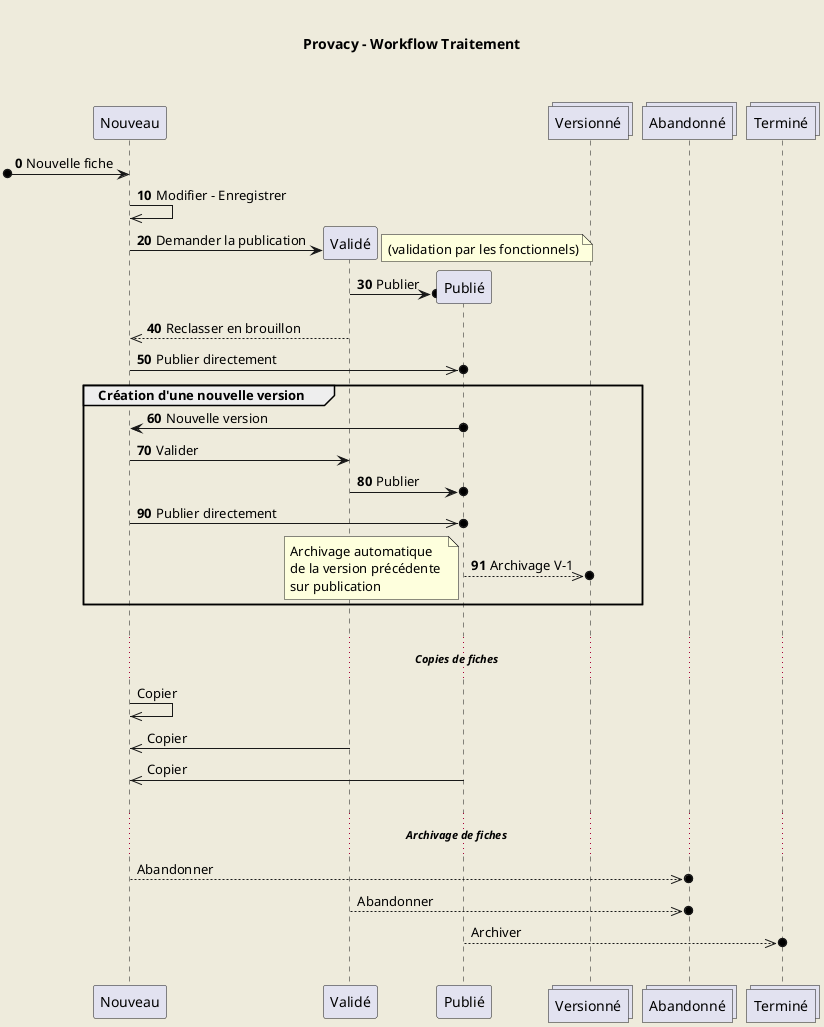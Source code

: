 uml-processing
@startuml
autonumber 0 10

skinparam backgroundColor #EEEBDC

Title \n**Provacy - Workflow Traitement**\n\n


participant CREATED as "Nouveau"

[o-> CREATED : Nouvelle fiche
CREATED ->> CREATED : Modifier - Enregistrer


create participant VALIDATED as "Validé"

CREATED -> VALIDATED : Demander la publication
note right: (validation par les fonctionnels)

create participant FINISHED as "Publié"
VALIDATED ->o FINISHED : Publier
VALIDATED -->> CREATED : Reclasser en brouillon
CREATED ->>o FINISHED : Publier directement

collections A_REPLACED as "Versionné"

group Création d'une nouvelle version
  FINISHED o-> CREATED : Nouvelle version
  CREATED -> VALIDATED : Valider
  VALIDATED ->o FINISHED : Publier
  autonumber stop
  autonumber resume 1
  CREATED ->>o FINISHED : Publier directement
  FINISHED -->>o A_REPLACED : Archivage V-1
  note left: Archivage automatique \nde la version précédente \nsur publication
end

autonumber stop

|||
... //**Copies de fiches**// ...
CREATED ->> CREATED : Copier
VALIDATED ->> CREATED : Copier
FINISHED ->> CREATED : Copier

|||
collections A_CANCELLED as "Abandonné"
collections A_FINAL as "Terminé"

... //**Archivage de fiches**// ...
CREATED -->>o A_CANCELLED: Abandonner
VALIDATED -->>o A_CANCELLED: Abandonner
FINISHED -->>o A_FINAL : Archiver

|||
@enduml
uml-processing










uml-processing-validate
@startuml
autonumber 0 10
hide footbox

skinparam backgroundColor #EEEBDC

Title \n**Provacy - Workflow Traitement - Demander la publication**\n\n


participant CREATED as "Nouveau"

[o-> CREATED : Nouvelle fiche
CREATED ->> CREATED : Modifier - Enregistrer


create participant VALIDATED as "Validé"

CREATED -> VALIDATED : Demander la publication
note right: (validation par les fonctionnels)

|||

create participant FINISHED as "Publié"
VALIDATED ->o FINISHED : Publier
note left: le DPO peut accepter\n la demande et publier\n la fiche au Registre
VALIDATED -->> CREATED : Reclasser en brouillon
note left: le DPO peut également rejeter\n la demande (fiche incomplète...)

|||
@enduml
uml-processing-validate
